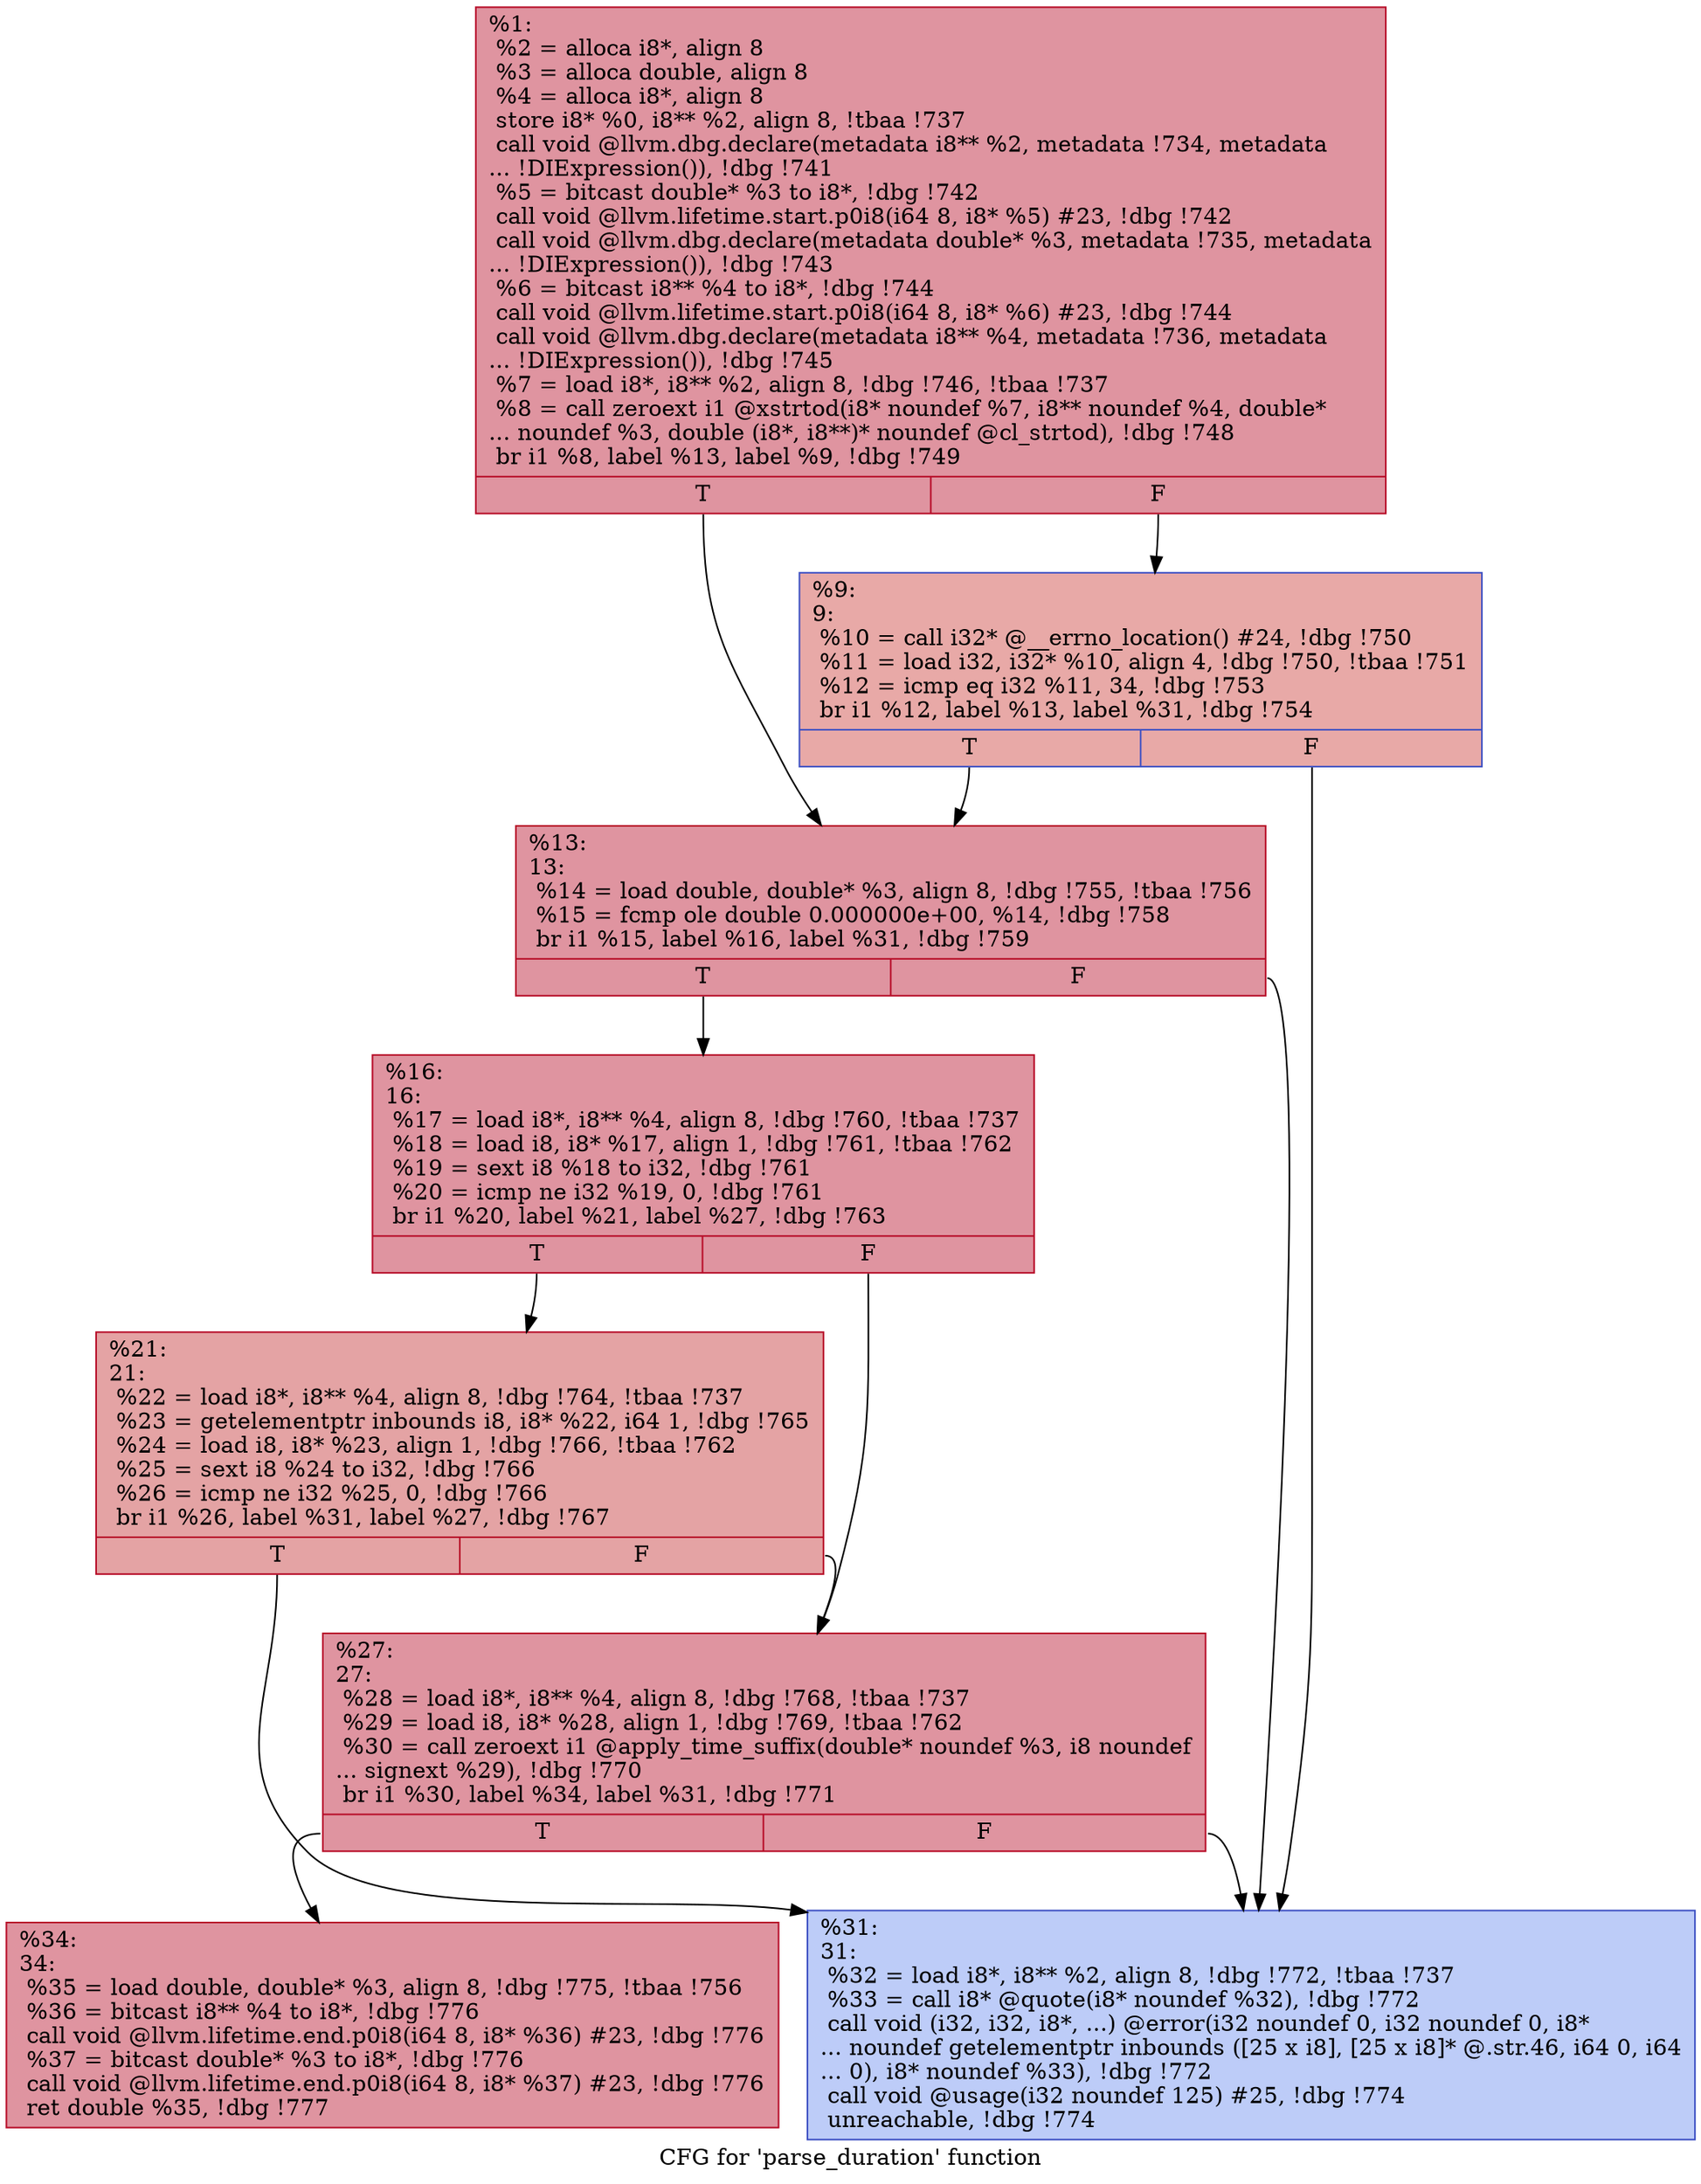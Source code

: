 digraph "CFG for 'parse_duration' function" {
	label="CFG for 'parse_duration' function";

	Node0x95fc60 [shape=record,color="#b70d28ff", style=filled, fillcolor="#b70d2870",label="{%1:\l  %2 = alloca i8*, align 8\l  %3 = alloca double, align 8\l  %4 = alloca i8*, align 8\l  store i8* %0, i8** %2, align 8, !tbaa !737\l  call void @llvm.dbg.declare(metadata i8** %2, metadata !734, metadata\l... !DIExpression()), !dbg !741\l  %5 = bitcast double* %3 to i8*, !dbg !742\l  call void @llvm.lifetime.start.p0i8(i64 8, i8* %5) #23, !dbg !742\l  call void @llvm.dbg.declare(metadata double* %3, metadata !735, metadata\l... !DIExpression()), !dbg !743\l  %6 = bitcast i8** %4 to i8*, !dbg !744\l  call void @llvm.lifetime.start.p0i8(i64 8, i8* %6) #23, !dbg !744\l  call void @llvm.dbg.declare(metadata i8** %4, metadata !736, metadata\l... !DIExpression()), !dbg !745\l  %7 = load i8*, i8** %2, align 8, !dbg !746, !tbaa !737\l  %8 = call zeroext i1 @xstrtod(i8* noundef %7, i8** noundef %4, double*\l... noundef %3, double (i8*, i8**)* noundef @cl_strtod), !dbg !748\l  br i1 %8, label %13, label %9, !dbg !749\l|{<s0>T|<s1>F}}"];
	Node0x95fc60:s0 -> Node0x95fd00;
	Node0x95fc60:s1 -> Node0x95fcb0;
	Node0x95fcb0 [shape=record,color="#3d50c3ff", style=filled, fillcolor="#ca3b3770",label="{%9:\l9:                                                \l  %10 = call i32* @__errno_location() #24, !dbg !750\l  %11 = load i32, i32* %10, align 4, !dbg !750, !tbaa !751\l  %12 = icmp eq i32 %11, 34, !dbg !753\l  br i1 %12, label %13, label %31, !dbg !754\l|{<s0>T|<s1>F}}"];
	Node0x95fcb0:s0 -> Node0x95fd00;
	Node0x95fcb0:s1 -> Node0x95fe40;
	Node0x95fd00 [shape=record,color="#b70d28ff", style=filled, fillcolor="#b70d2870",label="{%13:\l13:                                               \l  %14 = load double, double* %3, align 8, !dbg !755, !tbaa !756\l  %15 = fcmp ole double 0.000000e+00, %14, !dbg !758\l  br i1 %15, label %16, label %31, !dbg !759\l|{<s0>T|<s1>F}}"];
	Node0x95fd00:s0 -> Node0x95fd50;
	Node0x95fd00:s1 -> Node0x95fe40;
	Node0x95fd50 [shape=record,color="#b70d28ff", style=filled, fillcolor="#b70d2870",label="{%16:\l16:                                               \l  %17 = load i8*, i8** %4, align 8, !dbg !760, !tbaa !737\l  %18 = load i8, i8* %17, align 1, !dbg !761, !tbaa !762\l  %19 = sext i8 %18 to i32, !dbg !761\l  %20 = icmp ne i32 %19, 0, !dbg !761\l  br i1 %20, label %21, label %27, !dbg !763\l|{<s0>T|<s1>F}}"];
	Node0x95fd50:s0 -> Node0x95fda0;
	Node0x95fd50:s1 -> Node0x95fdf0;
	Node0x95fda0 [shape=record,color="#b70d28ff", style=filled, fillcolor="#c32e3170",label="{%21:\l21:                                               \l  %22 = load i8*, i8** %4, align 8, !dbg !764, !tbaa !737\l  %23 = getelementptr inbounds i8, i8* %22, i64 1, !dbg !765\l  %24 = load i8, i8* %23, align 1, !dbg !766, !tbaa !762\l  %25 = sext i8 %24 to i32, !dbg !766\l  %26 = icmp ne i32 %25, 0, !dbg !766\l  br i1 %26, label %31, label %27, !dbg !767\l|{<s0>T|<s1>F}}"];
	Node0x95fda0:s0 -> Node0x95fe40;
	Node0x95fda0:s1 -> Node0x95fdf0;
	Node0x95fdf0 [shape=record,color="#b70d28ff", style=filled, fillcolor="#b70d2870",label="{%27:\l27:                                               \l  %28 = load i8*, i8** %4, align 8, !dbg !768, !tbaa !737\l  %29 = load i8, i8* %28, align 1, !dbg !769, !tbaa !762\l  %30 = call zeroext i1 @apply_time_suffix(double* noundef %3, i8 noundef\l... signext %29), !dbg !770\l  br i1 %30, label %34, label %31, !dbg !771\l|{<s0>T|<s1>F}}"];
	Node0x95fdf0:s0 -> Node0x95fe90;
	Node0x95fdf0:s1 -> Node0x95fe40;
	Node0x95fe40 [shape=record,color="#3d50c3ff", style=filled, fillcolor="#6a8bef70",label="{%31:\l31:                                               \l  %32 = load i8*, i8** %2, align 8, !dbg !772, !tbaa !737\l  %33 = call i8* @quote(i8* noundef %32), !dbg !772\l  call void (i32, i32, i8*, ...) @error(i32 noundef 0, i32 noundef 0, i8*\l... noundef getelementptr inbounds ([25 x i8], [25 x i8]* @.str.46, i64 0, i64\l... 0), i8* noundef %33), !dbg !772\l  call void @usage(i32 noundef 125) #25, !dbg !774\l  unreachable, !dbg !774\l}"];
	Node0x95fe90 [shape=record,color="#b70d28ff", style=filled, fillcolor="#b70d2870",label="{%34:\l34:                                               \l  %35 = load double, double* %3, align 8, !dbg !775, !tbaa !756\l  %36 = bitcast i8** %4 to i8*, !dbg !776\l  call void @llvm.lifetime.end.p0i8(i64 8, i8* %36) #23, !dbg !776\l  %37 = bitcast double* %3 to i8*, !dbg !776\l  call void @llvm.lifetime.end.p0i8(i64 8, i8* %37) #23, !dbg !776\l  ret double %35, !dbg !777\l}"];
}
